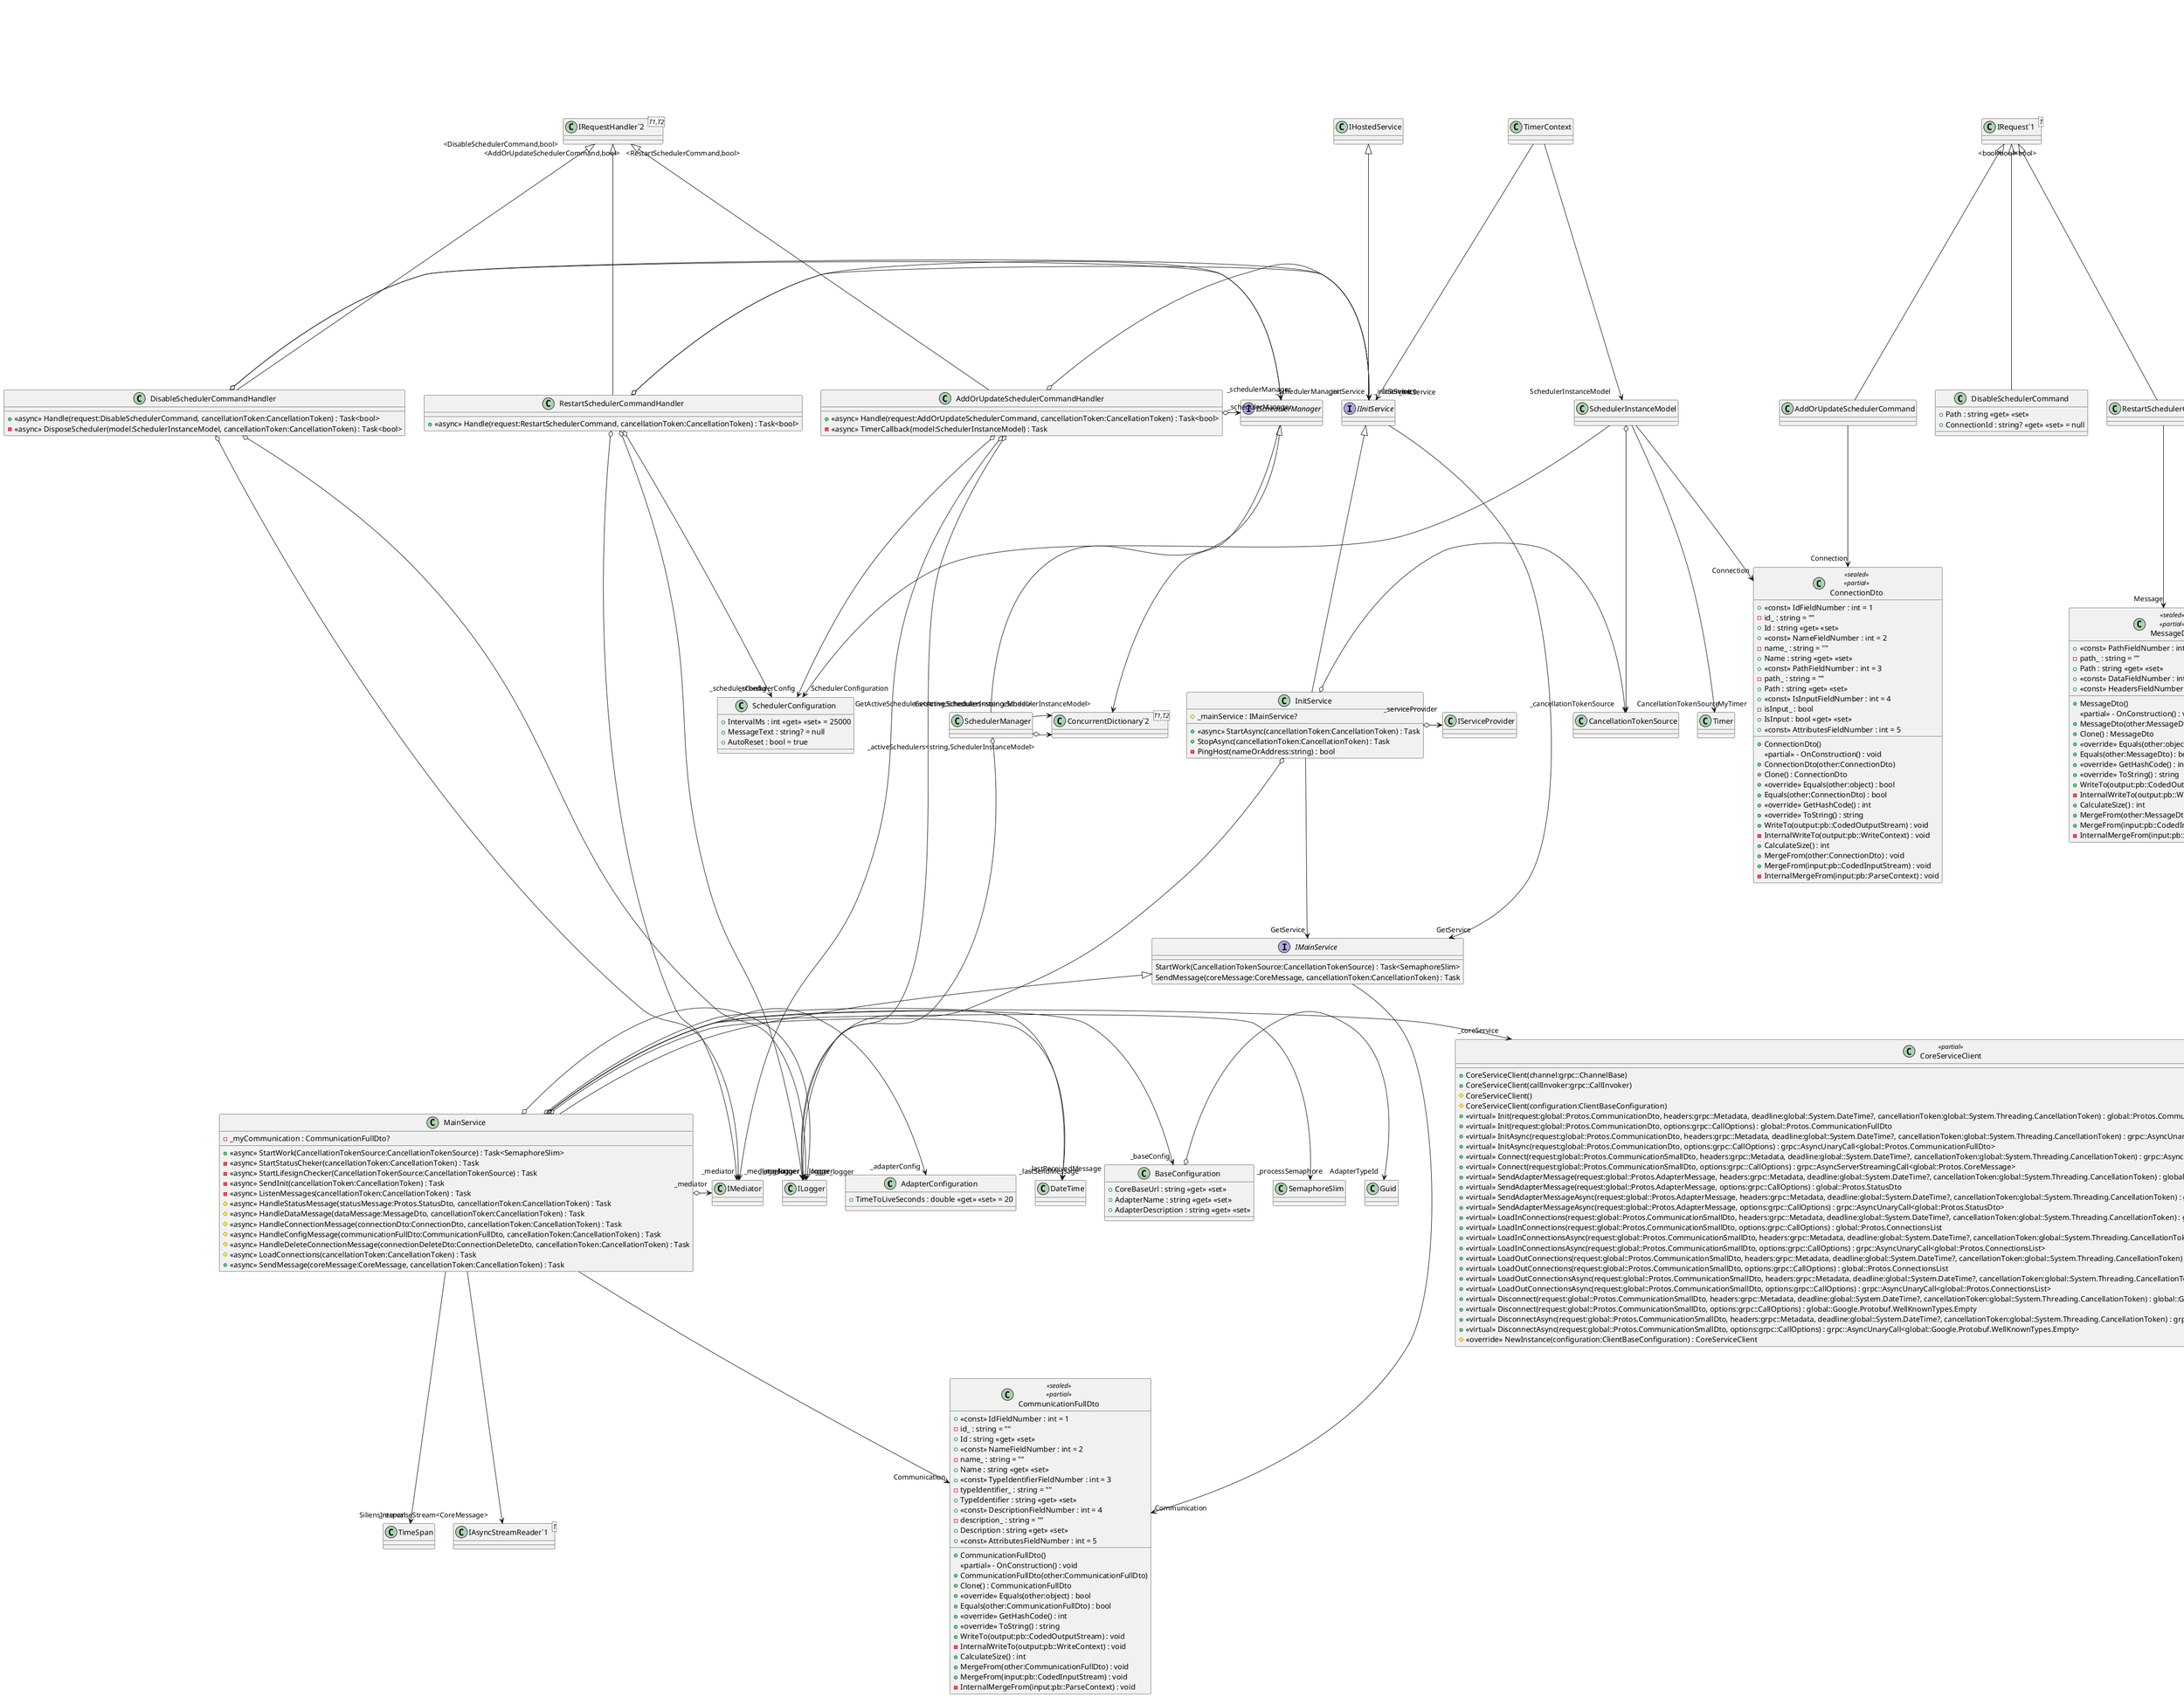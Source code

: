 @startuml
class AdapterConfiguration {
    + TimeToLiveSeconds : double <<get>> <<set>> = 20
}
class BaseConfiguration {
    + CoreBaseUrl : string <<get>> <<set>>
    + AdapterName : string <<get>> <<set>>
    + AdapterDescription : string <<get>> <<set>>
}
BaseConfiguration o-> "AdapterTypeId" Guid
class SchedulerConfiguration {
    + IntervalMs : int <<get>> <<set>> = 25000
    + MessageText : string? = null
    + AutoReset : bool = true
}
class ConvertationExtention <<static>> {
    + {static} GetModelFromAttributes(attributes:RepeatedField<AttributeDto>) : T
    + {static} SetValueFromAttributes(model:T, attributes:RepeatedField<AttributeDto>) : int
    + {static} GetAttributesFromModel(model:T, existing:RepeatedField<AttributeDto>, ignoreDefault:bool) : int
    + {static} AddOrUpdateAttribute(attributes:RepeatedField<AttributeDto>, name:string, value:string) : int
}
class DiExtention <<static>> {
    + {static} AddServices(services:IServiceCollection) : IServiceCollection
    + {static} AddSingletons(services:IServiceCollection) : IServiceCollection
    + {static} AddScopeds(services:IServiceCollection) : IServiceCollection
    + {static} AddGrpc(services:IServiceCollection) : IServiceCollection
    + {static} AddLogger(builder:WebApplicationBuilder) : void
}
interface IInitService {
}
IHostedService <|-- IInitService
IInitService --> "GetService" IMainService
interface IMainService {
    StartWork(CancellationTokenSource:CancellationTokenSource) : Task<SemaphoreSlim>
    SendMessage(coreMessage:CoreMessage, cancellationToken:CancellationToken) : Task
}
IMainService --> "Communication" CommunicationFullDto
interface ISchedulerManager {
}
class "ConcurrentDictionary`2"<T1,T2> {
}
ISchedulerManager --> "GetActiveSchedulers<string,SchedulerInstanceModel>" "ConcurrentDictionary`2"
class SchedulerManager {
}
class "ILogger`1"<T> {
}
class "ConcurrentDictionary`2"<T1,T2> {
}
ISchedulerManager <|-- SchedulerManager
SchedulerManager o-> "_logger" ILogger
SchedulerManager o-> "_activeSchedulers<string,SchedulerInstanceModel>" "ConcurrentDictionary`2"
SchedulerManager --> "GetActiveSchedulers<string,SchedulerInstanceModel>" "ConcurrentDictionary`2"
class InitService {
    # _mainService : IMainService?
    + <<async>> StartAsync(cancellationToken:CancellationToken) : Task
    + StopAsync(cancellationToken:CancellationToken) : Task
    - PingHost(nameOrAddress:string) : bool
}
class "ILogger`1"<T> {
}
IInitService <|-- InitService
InitService o-> "_logger" ILogger
InitService o-> "_serviceProvider" IServiceProvider
InitService o-> "_cancellationTokenSource" CancellationTokenSource
InitService --> "GetService" IMainService
class MainService {
    - _myCommunication : CommunicationFullDto?
    + <<async>> StartWork(CancellationTokenSource:CancellationTokenSource) : Task<SemaphoreSlim>
    - <<async>> StartStatusCheker(cancellationToken:CancellationToken) : Task
    - <<async>> StartLifesignChecker(CancellationTokenSource:CancellationTokenSource) : Task
    - <<async>> SendInit(cancellationToken:CancellationToken) : Task
    - <<async>> ListenMessages(cancellationToken:CancellationToken) : Task
    # <<async>> HandleStatusMessage(statusMessage:Protos.StatusDto, cancellationToken:CancellationToken) : Task
    # <<async>> HandleDataMessage(dataMessage:MessageDto, cancellationToken:CancellationToken) : Task
    # <<async>> HandleConnectionMessage(connectionDto:ConnectionDto, cancellationToken:CancellationToken) : Task
    # <<async>> HandleConfigMessage(communicationFullDto:CommunicationFullDto, cancellationToken:CancellationToken) : Task
    # <<async>> HandleDeleteConnectionMessage(connectionDeleteDto:ConnectionDeleteDto, cancellationToken:CancellationToken) : Task
    # <<async>> LoadConnections(cancellationToken:CancellationToken) : Task
    + <<async>> SendMessage(coreMessage:CoreMessage, cancellationToken:CancellationToken) : Task
}
class "ILogger`1"<T> {
}
class "IOptions`1"<T> {
}
class "IAsyncStreamReader`1"<T> {
}
IMainService <|-- MainService
MainService o-> "_logger" ILogger
MainService o-> "_mediator" IMediator
MainService o-> "_coreService" CoreServiceClient
MainService o-> "_baseConfig" BaseConfiguration
MainService o-> "_adapterConfig" AdapterConfiguration
MainService --> "_responseStream<CoreMessage>" "IAsyncStreamReader`1"
MainService o-> "_processSemaphore" SemaphoreSlim
MainService o-> "_lastSendMessage" DateTime
MainService o-> "_lastReceivedMessage" DateTime
MainService --> "Communication" CommunicationFullDto
MainService --> "SiliensInterval" TimeSpan
class AddOrUpdateSchedulerCommand {
}
class "IRequest`1"<T> {
}
"IRequest`1" "<bool>" <|-- AddOrUpdateSchedulerCommand
AddOrUpdateSchedulerCommand --> "Connection" ConnectionDto
class DisableSchedulerCommand {
    + Path : string <<get>> <<set>>
    + ConnectionId : string? <<get>> <<set>> = null
}
class "IRequest`1"<T> {
}
"IRequest`1" "<bool>" <|-- DisableSchedulerCommand
class RestartSchedulerCommand {
}
class "IRequest`1"<T> {
}
"IRequest`1" "<bool>" <|-- RestartSchedulerCommand
RestartSchedulerCommand --> "Message" MessageDto
class SchedulerInstanceModel {
}
SchedulerInstanceModel --> "MyTimer" Timer
SchedulerInstanceModel --> "SchedulerConfiguration" SchedulerConfiguration
SchedulerInstanceModel o-> "CancellationTokenSource" CancellationTokenSource
SchedulerInstanceModel --> "Connection" ConnectionDto
class TimerContext {
}
TimerContext --> "InitService" IInitService
TimerContext --> "SchedulerInstanceModel" SchedulerInstanceModel
class AddOrUpdateSchedulerCommandHandler {
    + <<async>> Handle(request:AddOrUpdateSchedulerCommand, cancellationToken:CancellationToken) : Task<bool>
    - <<async>> TimerCallback(model:SchedulerInstanceModel) : Task
}
class "ILogger`1"<T> {
}
class "IOptions`1"<T> {
}
class "IRequestHandler`2"<T1,T2> {
}
"IRequestHandler`2" "<AddOrUpdateSchedulerCommand,bool>" <|-- AddOrUpdateSchedulerCommandHandler
AddOrUpdateSchedulerCommandHandler o-> "_logger" ILogger
AddOrUpdateSchedulerCommandHandler o-> "_mediator" IMediator
AddOrUpdateSchedulerCommandHandler o-> "_schedulerManager" ISchedulerManager
AddOrUpdateSchedulerCommandHandler o-> "_initService" IInitService
AddOrUpdateSchedulerCommandHandler o-> "_schedulerConfig" SchedulerConfiguration
class DisableSchedulerCommandHandler {
    + <<async>> Handle(request:DisableSchedulerCommand, cancellationToken:CancellationToken) : Task<bool>
    - <<async>> DisposeScheduler(model:SchedulerInstanceModel, cancellationToken:CancellationToken) : Task<bool>
}
class "ILogger`1"<T> {
}
class "IRequestHandler`2"<T1,T2> {
}
"IRequestHandler`2" "<DisableSchedulerCommand,bool>" <|-- DisableSchedulerCommandHandler
DisableSchedulerCommandHandler o-> "_logger" ILogger
DisableSchedulerCommandHandler o-> "_mediator" IMediator
DisableSchedulerCommandHandler o-> "_schedulerManager" ISchedulerManager
DisableSchedulerCommandHandler o-> "_initService" IInitService
class RestartSchedulerCommandHandler {
    + <<async>> Handle(request:RestartSchedulerCommand, cancellationToken:CancellationToken) : Task<bool>
}
class "ILogger`1"<T> {
}
class "IOptions`1"<T> {
}
class "IRequestHandler`2"<T1,T2> {
}
"IRequestHandler`2" "<RestartSchedulerCommand,bool>" <|-- RestartSchedulerCommandHandler
RestartSchedulerCommandHandler o-> "_logger" ILogger
RestartSchedulerCommandHandler o-> "_mediator" IMediator
RestartSchedulerCommandHandler o-> "_schedulerManager" ISchedulerManager
RestartSchedulerCommandHandler o-> "_initService" IInitService
RestartSchedulerCommandHandler o-> "_schedulerConfig" SchedulerConfiguration
class CoreServiceReflection <<static>> <<partial>> {
    {static} - CoreServiceReflection()
}
class CoreMessage <<sealed>> <<partial>> {
    + CoreMessage()
    <<partial>> - OnConstruction() : void
    + CoreMessage(other:CoreMessage)
    + Clone() : CoreMessage
    + <<const>> StatusDtoFieldNumber : int = 1
    + <<const>> ConfigFieldNumber : int = 2
    + <<const>> ConnectionFieldNumber : int = 3
    + <<const>> MessageFieldNumber : int = 4
    + <<const>> DeletedConnectionFieldNumber : int = 5
    - body_ : object
    + ClearBody() : void
    + <<override>> Equals(other:object) : bool
    + Equals(other:CoreMessage) : bool
    + <<override>> GetHashCode() : int
    + <<override>> ToString() : string
    + WriteTo(output:pb::CodedOutputStream) : void
    - InternalWriteTo(output:pb::WriteContext) : void
    + CalculateSize() : int
    + MergeFrom(other:CoreMessage) : void
    + MergeFrom(input:pb::CodedInputStream) : void
    - InternalMergeFrom(input:pb::ParseContext) : void
}
class AdapterMessage <<sealed>> <<partial>> {
    + AdapterMessage()
    <<partial>> - OnConstruction() : void
    + AdapterMessage(other:AdapterMessage)
    + Clone() : AdapterMessage
    + <<const>> AdapterIdFieldNumber : int = 1
    - adapterId_ : string = ""
    + AdapterId : string <<get>> <<set>>
    + <<const>> MessageFieldNumber : int = 2
    + <<override>> Equals(other:object) : bool
    + Equals(other:AdapterMessage) : bool
    + <<override>> GetHashCode() : int
    + <<override>> ToString() : string
    + WriteTo(output:pb::CodedOutputStream) : void
    - InternalWriteTo(output:pb::WriteContext) : void
    + CalculateSize() : int
    + MergeFrom(other:AdapterMessage) : void
    + MergeFrom(input:pb::CodedInputStream) : void
    - InternalMergeFrom(input:pb::ParseContext) : void
}
class ConnectionsList <<sealed>> <<partial>> {
    + ConnectionsList()
    <<partial>> - OnConstruction() : void
    + ConnectionsList(other:ConnectionsList)
    + Clone() : ConnectionsList
    + <<const>> ConnectionsFieldNumber : int = 1
    + <<override>> Equals(other:object) : bool
    + Equals(other:ConnectionsList) : bool
    + <<override>> GetHashCode() : int
    + <<override>> ToString() : string
    + WriteTo(output:pb::CodedOutputStream) : void
    - InternalWriteTo(output:pb::WriteContext) : void
    + CalculateSize() : int
    + MergeFrom(other:ConnectionsList) : void
    + MergeFrom(input:pb::CodedInputStream) : void
    - InternalMergeFrom(input:pb::ParseContext) : void
}
class StatusDto <<sealed>> <<partial>> {
    + StatusDto()
    <<partial>> - OnConstruction() : void
    + StatusDto(other:StatusDto)
    + Clone() : StatusDto
    + <<const>> StatusFieldNumber : int = 1
    - status_ : bool
    + Status : bool <<get>> <<set>>
    + <<const>> DataFieldNumber : int = 2
    - data_ : string = ""
    + Data : string <<get>> <<set>>
    + <<override>> Equals(other:object) : bool
    + Equals(other:StatusDto) : bool
    + <<override>> GetHashCode() : int
    + <<override>> ToString() : string
    + WriteTo(output:pb::CodedOutputStream) : void
    - InternalWriteTo(output:pb::WriteContext) : void
    + CalculateSize() : int
    + MergeFrom(other:StatusDto) : void
    + MergeFrom(input:pb::CodedInputStream) : void
    - InternalMergeFrom(input:pb::ParseContext) : void
}
class AttributeDto <<sealed>> <<partial>> {
    + AttributeDto()
    <<partial>> - OnConstruction() : void
    + AttributeDto(other:AttributeDto)
    + Clone() : AttributeDto
    + <<const>> NameFieldNumber : int = 1
    - name_ : string = ""
    + Name : string <<get>> <<set>>
    + <<const>> ValueFieldNumber : int = 2
    - value_ : string = ""
    + Value : string <<get>> <<set>>
    + <<override>> Equals(other:object) : bool
    + Equals(other:AttributeDto) : bool
    + <<override>> GetHashCode() : int
    + <<override>> ToString() : string
    + WriteTo(output:pb::CodedOutputStream) : void
    - InternalWriteTo(output:pb::WriteContext) : void
    + CalculateSize() : int
    + MergeFrom(other:AttributeDto) : void
    + MergeFrom(input:pb::CodedInputStream) : void
    - InternalMergeFrom(input:pb::ParseContext) : void
}
class CommunicationDto <<sealed>> <<partial>> {
    + CommunicationDto()
    <<partial>> - OnConstruction() : void
    + CommunicationDto(other:CommunicationDto)
    + Clone() : CommunicationDto
    + <<const>> NameFieldNumber : int = 1
    - name_ : string = ""
    + Name : string <<get>> <<set>>
    + <<const>> TypeIdentifierFieldNumber : int = 2
    - typeIdentifier_ : string = ""
    + TypeIdentifier : string <<get>> <<set>>
    + <<const>> DescriptionFieldNumber : int = 3
    - description_ : string = ""
    + Description : string <<get>> <<set>>
    + <<override>> Equals(other:object) : bool
    + Equals(other:CommunicationDto) : bool
    + <<override>> GetHashCode() : int
    + <<override>> ToString() : string
    + WriteTo(output:pb::CodedOutputStream) : void
    - InternalWriteTo(output:pb::WriteContext) : void
    + CalculateSize() : int
    + MergeFrom(other:CommunicationDto) : void
    + MergeFrom(input:pb::CodedInputStream) : void
    - InternalMergeFrom(input:pb::ParseContext) : void
}
class CommunicationSmallDto <<sealed>> <<partial>> {
    + CommunicationSmallDto()
    <<partial>> - OnConstruction() : void
    + CommunicationSmallDto(other:CommunicationSmallDto)
    + Clone() : CommunicationSmallDto
    + <<const>> IdFieldNumber : int = 1
    - id_ : string = ""
    + Id : string <<get>> <<set>>
    + <<override>> Equals(other:object) : bool
    + Equals(other:CommunicationSmallDto) : bool
    + <<override>> GetHashCode() : int
    + <<override>> ToString() : string
    + WriteTo(output:pb::CodedOutputStream) : void
    - InternalWriteTo(output:pb::WriteContext) : void
    + CalculateSize() : int
    + MergeFrom(other:CommunicationSmallDto) : void
    + MergeFrom(input:pb::CodedInputStream) : void
    - InternalMergeFrom(input:pb::ParseContext) : void
}
class CommunicationFullDto <<sealed>> <<partial>> {
    + CommunicationFullDto()
    <<partial>> - OnConstruction() : void
    + CommunicationFullDto(other:CommunicationFullDto)
    + Clone() : CommunicationFullDto
    + <<const>> IdFieldNumber : int = 1
    - id_ : string = ""
    + Id : string <<get>> <<set>>
    + <<const>> NameFieldNumber : int = 2
    - name_ : string = ""
    + Name : string <<get>> <<set>>
    + <<const>> TypeIdentifierFieldNumber : int = 3
    - typeIdentifier_ : string = ""
    + TypeIdentifier : string <<get>> <<set>>
    + <<const>> DescriptionFieldNumber : int = 4
    - description_ : string = ""
    + Description : string <<get>> <<set>>
    + <<const>> AttributesFieldNumber : int = 5
    + <<override>> Equals(other:object) : bool
    + Equals(other:CommunicationFullDto) : bool
    + <<override>> GetHashCode() : int
    + <<override>> ToString() : string
    + WriteTo(output:pb::CodedOutputStream) : void
    - InternalWriteTo(output:pb::WriteContext) : void
    + CalculateSize() : int
    + MergeFrom(other:CommunicationFullDto) : void
    + MergeFrom(input:pb::CodedInputStream) : void
    - InternalMergeFrom(input:pb::ParseContext) : void
}
class ConnectionDto <<sealed>> <<partial>> {
    + ConnectionDto()
    <<partial>> - OnConstruction() : void
    + ConnectionDto(other:ConnectionDto)
    + Clone() : ConnectionDto
    + <<const>> IdFieldNumber : int = 1
    - id_ : string = ""
    + Id : string <<get>> <<set>>
    + <<const>> NameFieldNumber : int = 2
    - name_ : string = ""
    + Name : string <<get>> <<set>>
    + <<const>> PathFieldNumber : int = 3
    - path_ : string = ""
    + Path : string <<get>> <<set>>
    + <<const>> IsInputFieldNumber : int = 4
    - isInput_ : bool
    + IsInput : bool <<get>> <<set>>
    + <<const>> AttributesFieldNumber : int = 5
    + <<override>> Equals(other:object) : bool
    + Equals(other:ConnectionDto) : bool
    + <<override>> GetHashCode() : int
    + <<override>> ToString() : string
    + WriteTo(output:pb::CodedOutputStream) : void
    - InternalWriteTo(output:pb::WriteContext) : void
    + CalculateSize() : int
    + MergeFrom(other:ConnectionDto) : void
    + MergeFrom(input:pb::CodedInputStream) : void
    - InternalMergeFrom(input:pb::ParseContext) : void
}
class ConnectionDeleteDto <<sealed>> <<partial>> {
    + ConnectionDeleteDto()
    <<partial>> - OnConstruction() : void
    + ConnectionDeleteDto(other:ConnectionDeleteDto)
    + Clone() : ConnectionDeleteDto
    + <<const>> IdFieldNumber : int = 1
    - id_ : string = ""
    + Id : string <<get>> <<set>>
    + <<const>> PathFieldNumber : int = 2
    - path_ : string = ""
    + Path : string <<get>> <<set>>
    + <<const>> IsInputFieldNumber : int = 3
    - isInput_ : bool
    + IsInput : bool <<get>> <<set>>
    + <<override>> Equals(other:object) : bool
    + Equals(other:ConnectionDeleteDto) : bool
    + <<override>> GetHashCode() : int
    + <<override>> ToString() : string
    + WriteTo(output:pb::CodedOutputStream) : void
    - InternalWriteTo(output:pb::WriteContext) : void
    + CalculateSize() : int
    + MergeFrom(other:ConnectionDeleteDto) : void
    + MergeFrom(input:pb::CodedInputStream) : void
    - InternalMergeFrom(input:pb::ParseContext) : void
}
class MessageDto <<sealed>> <<partial>> {
    + MessageDto()
    <<partial>> - OnConstruction() : void
    + MessageDto(other:MessageDto)
    + Clone() : MessageDto
    + <<const>> PathFieldNumber : int = 1
    - path_ : string = ""
    + Path : string <<get>> <<set>>
    + <<const>> DataFieldNumber : int = 2
    + <<const>> HeadersFieldNumber : int = 3
    + <<override>> Equals(other:object) : bool
    + Equals(other:MessageDto) : bool
    + <<override>> GetHashCode() : int
    + <<override>> ToString() : string
    + WriteTo(output:pb::CodedOutputStream) : void
    - InternalWriteTo(output:pb::WriteContext) : void
    + CalculateSize() : int
    + MergeFrom(other:MessageDto) : void
    + MergeFrom(input:pb::CodedInputStream) : void
    - InternalMergeFrom(input:pb::ParseContext) : void
}
class "IMessage`1"<T> {
}
enum BodyOneofCase {
    None= 0,
    StatusDto= 1,
    Config= 2,
    Connection= 3,
    Message= 4,
    DeletedConnection= 5,
}
CoreMessage o-> "bodyCase_" BodyOneofCase
CoreMessage --> "BodyCase" BodyOneofCase
CoreMessage +-- BodyOneofCase
class CoreService <<static>> <<partial>> {
    {static} <<readonly>> - __ServiceName : string = "Core.CoreService"
    {static} - __Helper_SerializeMessage(message:global::Google.Protobuf.IMessage, context:grpc::SerializationContext) : void
    {static} - __Helper_DeserializeMessage(context:grpc::DeserializationContext, parser:global::Google.Protobuf.MessageParser<T>) : T
    + {static} BindService(serviceImpl:CoreServiceBase) : grpc::ServerServiceDefinition
    + {static} BindService(serviceBinder:grpc::ServiceBinderBase, serviceImpl:CoreServiceBase) : void
}
class "__Helper_MessageCache`1"<T> <<static>> {
    + {static} <<readonly>> IsBufferMessage : bool
}
abstract class CoreServiceBase <<partial>> {
    + <<virtual>> Init(request:global::Protos.CommunicationDto, context:grpc::ServerCallContext) : global::System.Threading.Tasks.Task<global::Protos.CommunicationFullDto>
    + <<virtual>> Connect(request:global::Protos.CommunicationSmallDto, responseStream:grpc::IServerStreamWriter<global::Protos.CoreMessage>, context:grpc::ServerCallContext) : global::System.Threading.Tasks.Task
    + <<virtual>> SendAdapterMessage(request:global::Protos.AdapterMessage, context:grpc::ServerCallContext) : global::System.Threading.Tasks.Task<global::Protos.StatusDto>
    + <<virtual>> LoadInConnections(request:global::Protos.CommunicationSmallDto, context:grpc::ServerCallContext) : global::System.Threading.Tasks.Task<global::Protos.ConnectionsList>
    + <<virtual>> LoadOutConnections(request:global::Protos.CommunicationSmallDto, context:grpc::ServerCallContext) : global::System.Threading.Tasks.Task<global::Protos.ConnectionsList>
    + <<virtual>> Disconnect(request:global::Protos.CommunicationSmallDto, context:grpc::ServerCallContext) : global::System.Threading.Tasks.Task<global::Google.Protobuf.WellKnownTypes.Empty>
}
class CoreServiceClient <<partial>> {
    + CoreServiceClient(channel:grpc::ChannelBase)
    + CoreServiceClient(callInvoker:grpc::CallInvoker)
    # CoreServiceClient()
    # CoreServiceClient(configuration:ClientBaseConfiguration)
    + <<virtual>> Init(request:global::Protos.CommunicationDto, headers:grpc::Metadata, deadline:global::System.DateTime?, cancellationToken:global::System.Threading.CancellationToken) : global::Protos.CommunicationFullDto
    + <<virtual>> Init(request:global::Protos.CommunicationDto, options:grpc::CallOptions) : global::Protos.CommunicationFullDto
    + <<virtual>> InitAsync(request:global::Protos.CommunicationDto, headers:grpc::Metadata, deadline:global::System.DateTime?, cancellationToken:global::System.Threading.CancellationToken) : grpc::AsyncUnaryCall<global::Protos.CommunicationFullDto>
    + <<virtual>> InitAsync(request:global::Protos.CommunicationDto, options:grpc::CallOptions) : grpc::AsyncUnaryCall<global::Protos.CommunicationFullDto>
    + <<virtual>> Connect(request:global::Protos.CommunicationSmallDto, headers:grpc::Metadata, deadline:global::System.DateTime?, cancellationToken:global::System.Threading.CancellationToken) : grpc::AsyncServerStreamingCall<global::Protos.CoreMessage>
    + <<virtual>> Connect(request:global::Protos.CommunicationSmallDto, options:grpc::CallOptions) : grpc::AsyncServerStreamingCall<global::Protos.CoreMessage>
    + <<virtual>> SendAdapterMessage(request:global::Protos.AdapterMessage, headers:grpc::Metadata, deadline:global::System.DateTime?, cancellationToken:global::System.Threading.CancellationToken) : global::Protos.StatusDto
    + <<virtual>> SendAdapterMessage(request:global::Protos.AdapterMessage, options:grpc::CallOptions) : global::Protos.StatusDto
    + <<virtual>> SendAdapterMessageAsync(request:global::Protos.AdapterMessage, headers:grpc::Metadata, deadline:global::System.DateTime?, cancellationToken:global::System.Threading.CancellationToken) : grpc::AsyncUnaryCall<global::Protos.StatusDto>
    + <<virtual>> SendAdapterMessageAsync(request:global::Protos.AdapterMessage, options:grpc::CallOptions) : grpc::AsyncUnaryCall<global::Protos.StatusDto>
    + <<virtual>> LoadInConnections(request:global::Protos.CommunicationSmallDto, headers:grpc::Metadata, deadline:global::System.DateTime?, cancellationToken:global::System.Threading.CancellationToken) : global::Protos.ConnectionsList
    + <<virtual>> LoadInConnections(request:global::Protos.CommunicationSmallDto, options:grpc::CallOptions) : global::Protos.ConnectionsList
    + <<virtual>> LoadInConnectionsAsync(request:global::Protos.CommunicationSmallDto, headers:grpc::Metadata, deadline:global::System.DateTime?, cancellationToken:global::System.Threading.CancellationToken) : grpc::AsyncUnaryCall<global::Protos.ConnectionsList>
    + <<virtual>> LoadInConnectionsAsync(request:global::Protos.CommunicationSmallDto, options:grpc::CallOptions) : grpc::AsyncUnaryCall<global::Protos.ConnectionsList>
    + <<virtual>> LoadOutConnections(request:global::Protos.CommunicationSmallDto, headers:grpc::Metadata, deadline:global::System.DateTime?, cancellationToken:global::System.Threading.CancellationToken) : global::Protos.ConnectionsList
    + <<virtual>> LoadOutConnections(request:global::Protos.CommunicationSmallDto, options:grpc::CallOptions) : global::Protos.ConnectionsList
    + <<virtual>> LoadOutConnectionsAsync(request:global::Protos.CommunicationSmallDto, headers:grpc::Metadata, deadline:global::System.DateTime?, cancellationToken:global::System.Threading.CancellationToken) : grpc::AsyncUnaryCall<global::Protos.ConnectionsList>
    + <<virtual>> LoadOutConnectionsAsync(request:global::Protos.CommunicationSmallDto, options:grpc::CallOptions) : grpc::AsyncUnaryCall<global::Protos.ConnectionsList>
    + <<virtual>> Disconnect(request:global::Protos.CommunicationSmallDto, headers:grpc::Metadata, deadline:global::System.DateTime?, cancellationToken:global::System.Threading.CancellationToken) : global::Google.Protobuf.WellKnownTypes.Empty
    + <<virtual>> Disconnect(request:global::Protos.CommunicationSmallDto, options:grpc::CallOptions) : global::Google.Protobuf.WellKnownTypes.Empty
    + <<virtual>> DisconnectAsync(request:global::Protos.CommunicationSmallDto, headers:grpc::Metadata, deadline:global::System.DateTime?, cancellationToken:global::System.Threading.CancellationToken) : grpc::AsyncUnaryCall<global::Google.Protobuf.WellKnownTypes.Empty>
    + <<virtual>> DisconnectAsync(request:global::Protos.CommunicationSmallDto, options:grpc::CallOptions) : grpc::AsyncUnaryCall<global::Google.Protobuf.WellKnownTypes.Empty>
    # <<override>> NewInstance(configuration:ClientBaseConfiguration) : CoreServiceClient
}
class "ClientBase`1"<T> {
}
CoreService +-- "__Helper_MessageCache`1"
CoreService +-- CoreServiceBase
CoreService +-- CoreServiceClient
@enduml
